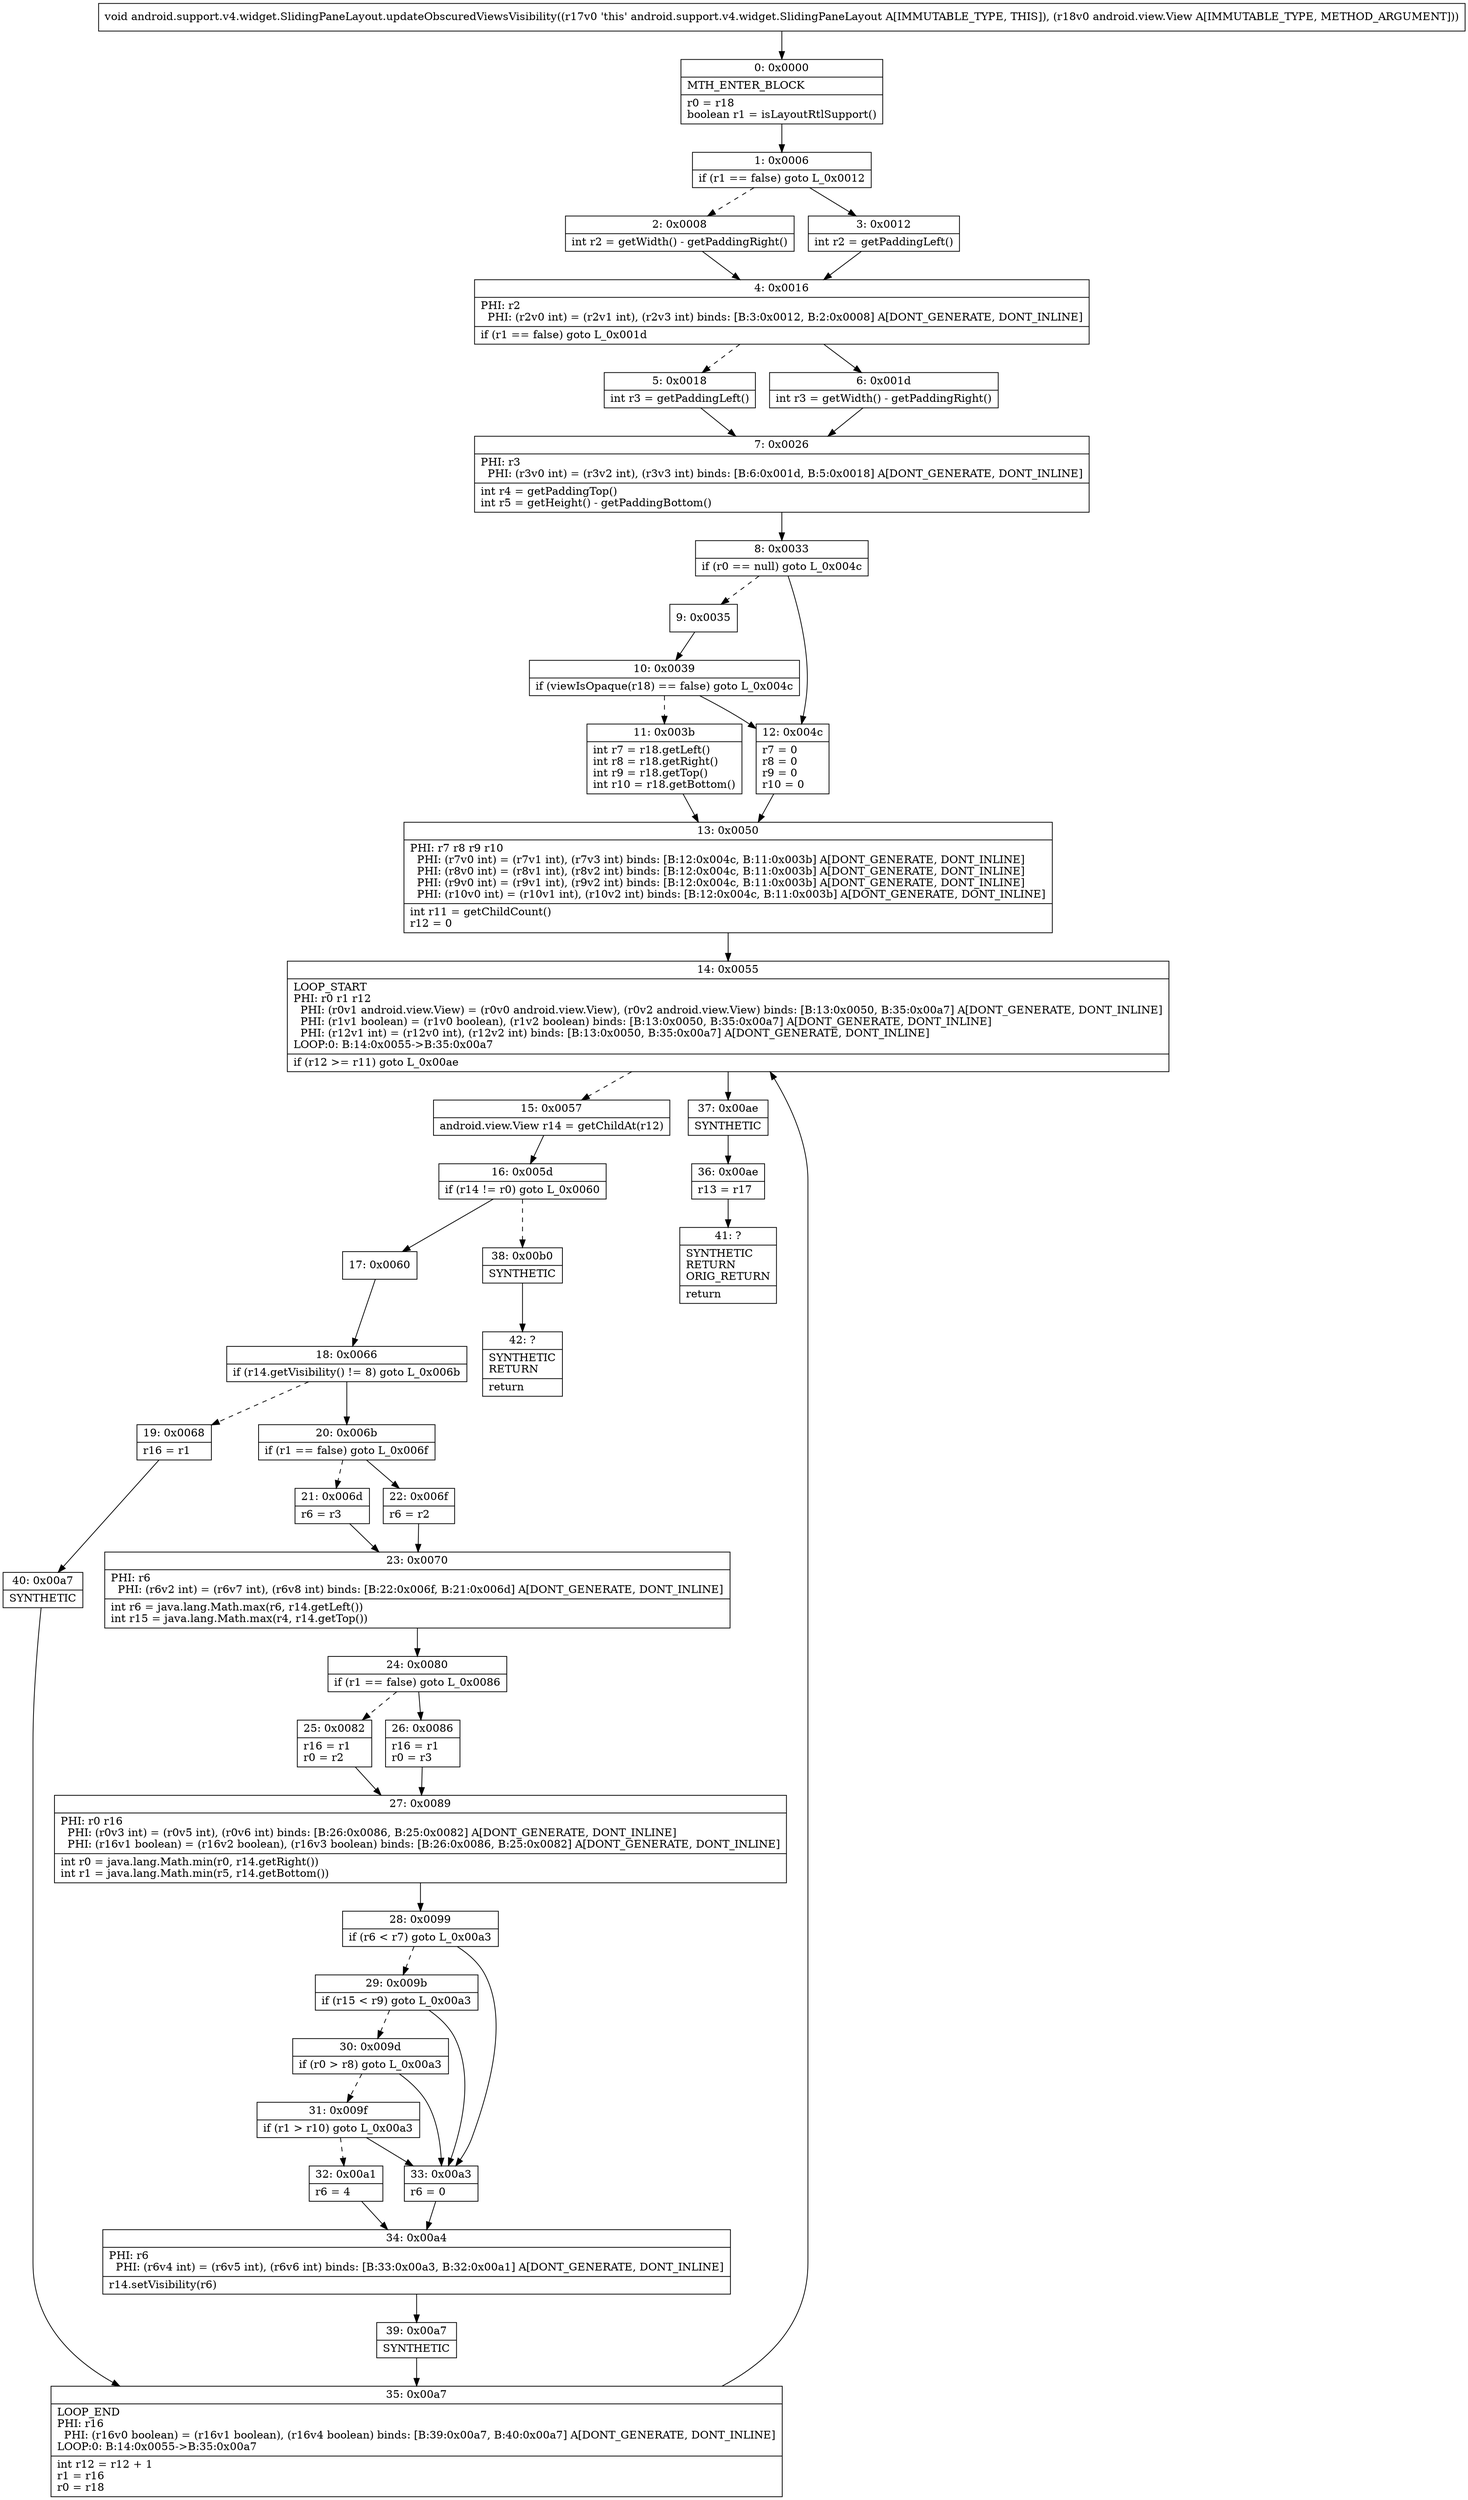digraph "CFG forandroid.support.v4.widget.SlidingPaneLayout.updateObscuredViewsVisibility(Landroid\/view\/View;)V" {
Node_0 [shape=record,label="{0\:\ 0x0000|MTH_ENTER_BLOCK\l|r0 = r18\lboolean r1 = isLayoutRtlSupport()\l}"];
Node_1 [shape=record,label="{1\:\ 0x0006|if (r1 == false) goto L_0x0012\l}"];
Node_2 [shape=record,label="{2\:\ 0x0008|int r2 = getWidth() \- getPaddingRight()\l}"];
Node_3 [shape=record,label="{3\:\ 0x0012|int r2 = getPaddingLeft()\l}"];
Node_4 [shape=record,label="{4\:\ 0x0016|PHI: r2 \l  PHI: (r2v0 int) = (r2v1 int), (r2v3 int) binds: [B:3:0x0012, B:2:0x0008] A[DONT_GENERATE, DONT_INLINE]\l|if (r1 == false) goto L_0x001d\l}"];
Node_5 [shape=record,label="{5\:\ 0x0018|int r3 = getPaddingLeft()\l}"];
Node_6 [shape=record,label="{6\:\ 0x001d|int r3 = getWidth() \- getPaddingRight()\l}"];
Node_7 [shape=record,label="{7\:\ 0x0026|PHI: r3 \l  PHI: (r3v0 int) = (r3v2 int), (r3v3 int) binds: [B:6:0x001d, B:5:0x0018] A[DONT_GENERATE, DONT_INLINE]\l|int r4 = getPaddingTop()\lint r5 = getHeight() \- getPaddingBottom()\l}"];
Node_8 [shape=record,label="{8\:\ 0x0033|if (r0 == null) goto L_0x004c\l}"];
Node_9 [shape=record,label="{9\:\ 0x0035}"];
Node_10 [shape=record,label="{10\:\ 0x0039|if (viewIsOpaque(r18) == false) goto L_0x004c\l}"];
Node_11 [shape=record,label="{11\:\ 0x003b|int r7 = r18.getLeft()\lint r8 = r18.getRight()\lint r9 = r18.getTop()\lint r10 = r18.getBottom()\l}"];
Node_12 [shape=record,label="{12\:\ 0x004c|r7 = 0\lr8 = 0\lr9 = 0\lr10 = 0\l}"];
Node_13 [shape=record,label="{13\:\ 0x0050|PHI: r7 r8 r9 r10 \l  PHI: (r7v0 int) = (r7v1 int), (r7v3 int) binds: [B:12:0x004c, B:11:0x003b] A[DONT_GENERATE, DONT_INLINE]\l  PHI: (r8v0 int) = (r8v1 int), (r8v2 int) binds: [B:12:0x004c, B:11:0x003b] A[DONT_GENERATE, DONT_INLINE]\l  PHI: (r9v0 int) = (r9v1 int), (r9v2 int) binds: [B:12:0x004c, B:11:0x003b] A[DONT_GENERATE, DONT_INLINE]\l  PHI: (r10v0 int) = (r10v1 int), (r10v2 int) binds: [B:12:0x004c, B:11:0x003b] A[DONT_GENERATE, DONT_INLINE]\l|int r11 = getChildCount()\lr12 = 0\l}"];
Node_14 [shape=record,label="{14\:\ 0x0055|LOOP_START\lPHI: r0 r1 r12 \l  PHI: (r0v1 android.view.View) = (r0v0 android.view.View), (r0v2 android.view.View) binds: [B:13:0x0050, B:35:0x00a7] A[DONT_GENERATE, DONT_INLINE]\l  PHI: (r1v1 boolean) = (r1v0 boolean), (r1v2 boolean) binds: [B:13:0x0050, B:35:0x00a7] A[DONT_GENERATE, DONT_INLINE]\l  PHI: (r12v1 int) = (r12v0 int), (r12v2 int) binds: [B:13:0x0050, B:35:0x00a7] A[DONT_GENERATE, DONT_INLINE]\lLOOP:0: B:14:0x0055\-\>B:35:0x00a7\l|if (r12 \>= r11) goto L_0x00ae\l}"];
Node_15 [shape=record,label="{15\:\ 0x0057|android.view.View r14 = getChildAt(r12)\l}"];
Node_16 [shape=record,label="{16\:\ 0x005d|if (r14 != r0) goto L_0x0060\l}"];
Node_17 [shape=record,label="{17\:\ 0x0060}"];
Node_18 [shape=record,label="{18\:\ 0x0066|if (r14.getVisibility() != 8) goto L_0x006b\l}"];
Node_19 [shape=record,label="{19\:\ 0x0068|r16 = r1\l}"];
Node_20 [shape=record,label="{20\:\ 0x006b|if (r1 == false) goto L_0x006f\l}"];
Node_21 [shape=record,label="{21\:\ 0x006d|r6 = r3\l}"];
Node_22 [shape=record,label="{22\:\ 0x006f|r6 = r2\l}"];
Node_23 [shape=record,label="{23\:\ 0x0070|PHI: r6 \l  PHI: (r6v2 int) = (r6v7 int), (r6v8 int) binds: [B:22:0x006f, B:21:0x006d] A[DONT_GENERATE, DONT_INLINE]\l|int r6 = java.lang.Math.max(r6, r14.getLeft())\lint r15 = java.lang.Math.max(r4, r14.getTop())\l}"];
Node_24 [shape=record,label="{24\:\ 0x0080|if (r1 == false) goto L_0x0086\l}"];
Node_25 [shape=record,label="{25\:\ 0x0082|r16 = r1\lr0 = r2\l}"];
Node_26 [shape=record,label="{26\:\ 0x0086|r16 = r1\lr0 = r3\l}"];
Node_27 [shape=record,label="{27\:\ 0x0089|PHI: r0 r16 \l  PHI: (r0v3 int) = (r0v5 int), (r0v6 int) binds: [B:26:0x0086, B:25:0x0082] A[DONT_GENERATE, DONT_INLINE]\l  PHI: (r16v1 boolean) = (r16v2 boolean), (r16v3 boolean) binds: [B:26:0x0086, B:25:0x0082] A[DONT_GENERATE, DONT_INLINE]\l|int r0 = java.lang.Math.min(r0, r14.getRight())\lint r1 = java.lang.Math.min(r5, r14.getBottom())\l}"];
Node_28 [shape=record,label="{28\:\ 0x0099|if (r6 \< r7) goto L_0x00a3\l}"];
Node_29 [shape=record,label="{29\:\ 0x009b|if (r15 \< r9) goto L_0x00a3\l}"];
Node_30 [shape=record,label="{30\:\ 0x009d|if (r0 \> r8) goto L_0x00a3\l}"];
Node_31 [shape=record,label="{31\:\ 0x009f|if (r1 \> r10) goto L_0x00a3\l}"];
Node_32 [shape=record,label="{32\:\ 0x00a1|r6 = 4\l}"];
Node_33 [shape=record,label="{33\:\ 0x00a3|r6 = 0\l}"];
Node_34 [shape=record,label="{34\:\ 0x00a4|PHI: r6 \l  PHI: (r6v4 int) = (r6v5 int), (r6v6 int) binds: [B:33:0x00a3, B:32:0x00a1] A[DONT_GENERATE, DONT_INLINE]\l|r14.setVisibility(r6)\l}"];
Node_35 [shape=record,label="{35\:\ 0x00a7|LOOP_END\lPHI: r16 \l  PHI: (r16v0 boolean) = (r16v1 boolean), (r16v4 boolean) binds: [B:39:0x00a7, B:40:0x00a7] A[DONT_GENERATE, DONT_INLINE]\lLOOP:0: B:14:0x0055\-\>B:35:0x00a7\l|int r12 = r12 + 1\lr1 = r16\lr0 = r18\l}"];
Node_36 [shape=record,label="{36\:\ 0x00ae|r13 = r17\l}"];
Node_37 [shape=record,label="{37\:\ 0x00ae|SYNTHETIC\l}"];
Node_38 [shape=record,label="{38\:\ 0x00b0|SYNTHETIC\l}"];
Node_39 [shape=record,label="{39\:\ 0x00a7|SYNTHETIC\l}"];
Node_40 [shape=record,label="{40\:\ 0x00a7|SYNTHETIC\l}"];
Node_41 [shape=record,label="{41\:\ ?|SYNTHETIC\lRETURN\lORIG_RETURN\l|return\l}"];
Node_42 [shape=record,label="{42\:\ ?|SYNTHETIC\lRETURN\l|return\l}"];
MethodNode[shape=record,label="{void android.support.v4.widget.SlidingPaneLayout.updateObscuredViewsVisibility((r17v0 'this' android.support.v4.widget.SlidingPaneLayout A[IMMUTABLE_TYPE, THIS]), (r18v0 android.view.View A[IMMUTABLE_TYPE, METHOD_ARGUMENT])) }"];
MethodNode -> Node_0;
Node_0 -> Node_1;
Node_1 -> Node_2[style=dashed];
Node_1 -> Node_3;
Node_2 -> Node_4;
Node_3 -> Node_4;
Node_4 -> Node_5[style=dashed];
Node_4 -> Node_6;
Node_5 -> Node_7;
Node_6 -> Node_7;
Node_7 -> Node_8;
Node_8 -> Node_9[style=dashed];
Node_8 -> Node_12;
Node_9 -> Node_10;
Node_10 -> Node_11[style=dashed];
Node_10 -> Node_12;
Node_11 -> Node_13;
Node_12 -> Node_13;
Node_13 -> Node_14;
Node_14 -> Node_15[style=dashed];
Node_14 -> Node_37;
Node_15 -> Node_16;
Node_16 -> Node_17;
Node_16 -> Node_38[style=dashed];
Node_17 -> Node_18;
Node_18 -> Node_19[style=dashed];
Node_18 -> Node_20;
Node_19 -> Node_40;
Node_20 -> Node_21[style=dashed];
Node_20 -> Node_22;
Node_21 -> Node_23;
Node_22 -> Node_23;
Node_23 -> Node_24;
Node_24 -> Node_25[style=dashed];
Node_24 -> Node_26;
Node_25 -> Node_27;
Node_26 -> Node_27;
Node_27 -> Node_28;
Node_28 -> Node_29[style=dashed];
Node_28 -> Node_33;
Node_29 -> Node_30[style=dashed];
Node_29 -> Node_33;
Node_30 -> Node_31[style=dashed];
Node_30 -> Node_33;
Node_31 -> Node_32[style=dashed];
Node_31 -> Node_33;
Node_32 -> Node_34;
Node_33 -> Node_34;
Node_34 -> Node_39;
Node_35 -> Node_14;
Node_36 -> Node_41;
Node_37 -> Node_36;
Node_38 -> Node_42;
Node_39 -> Node_35;
Node_40 -> Node_35;
}

